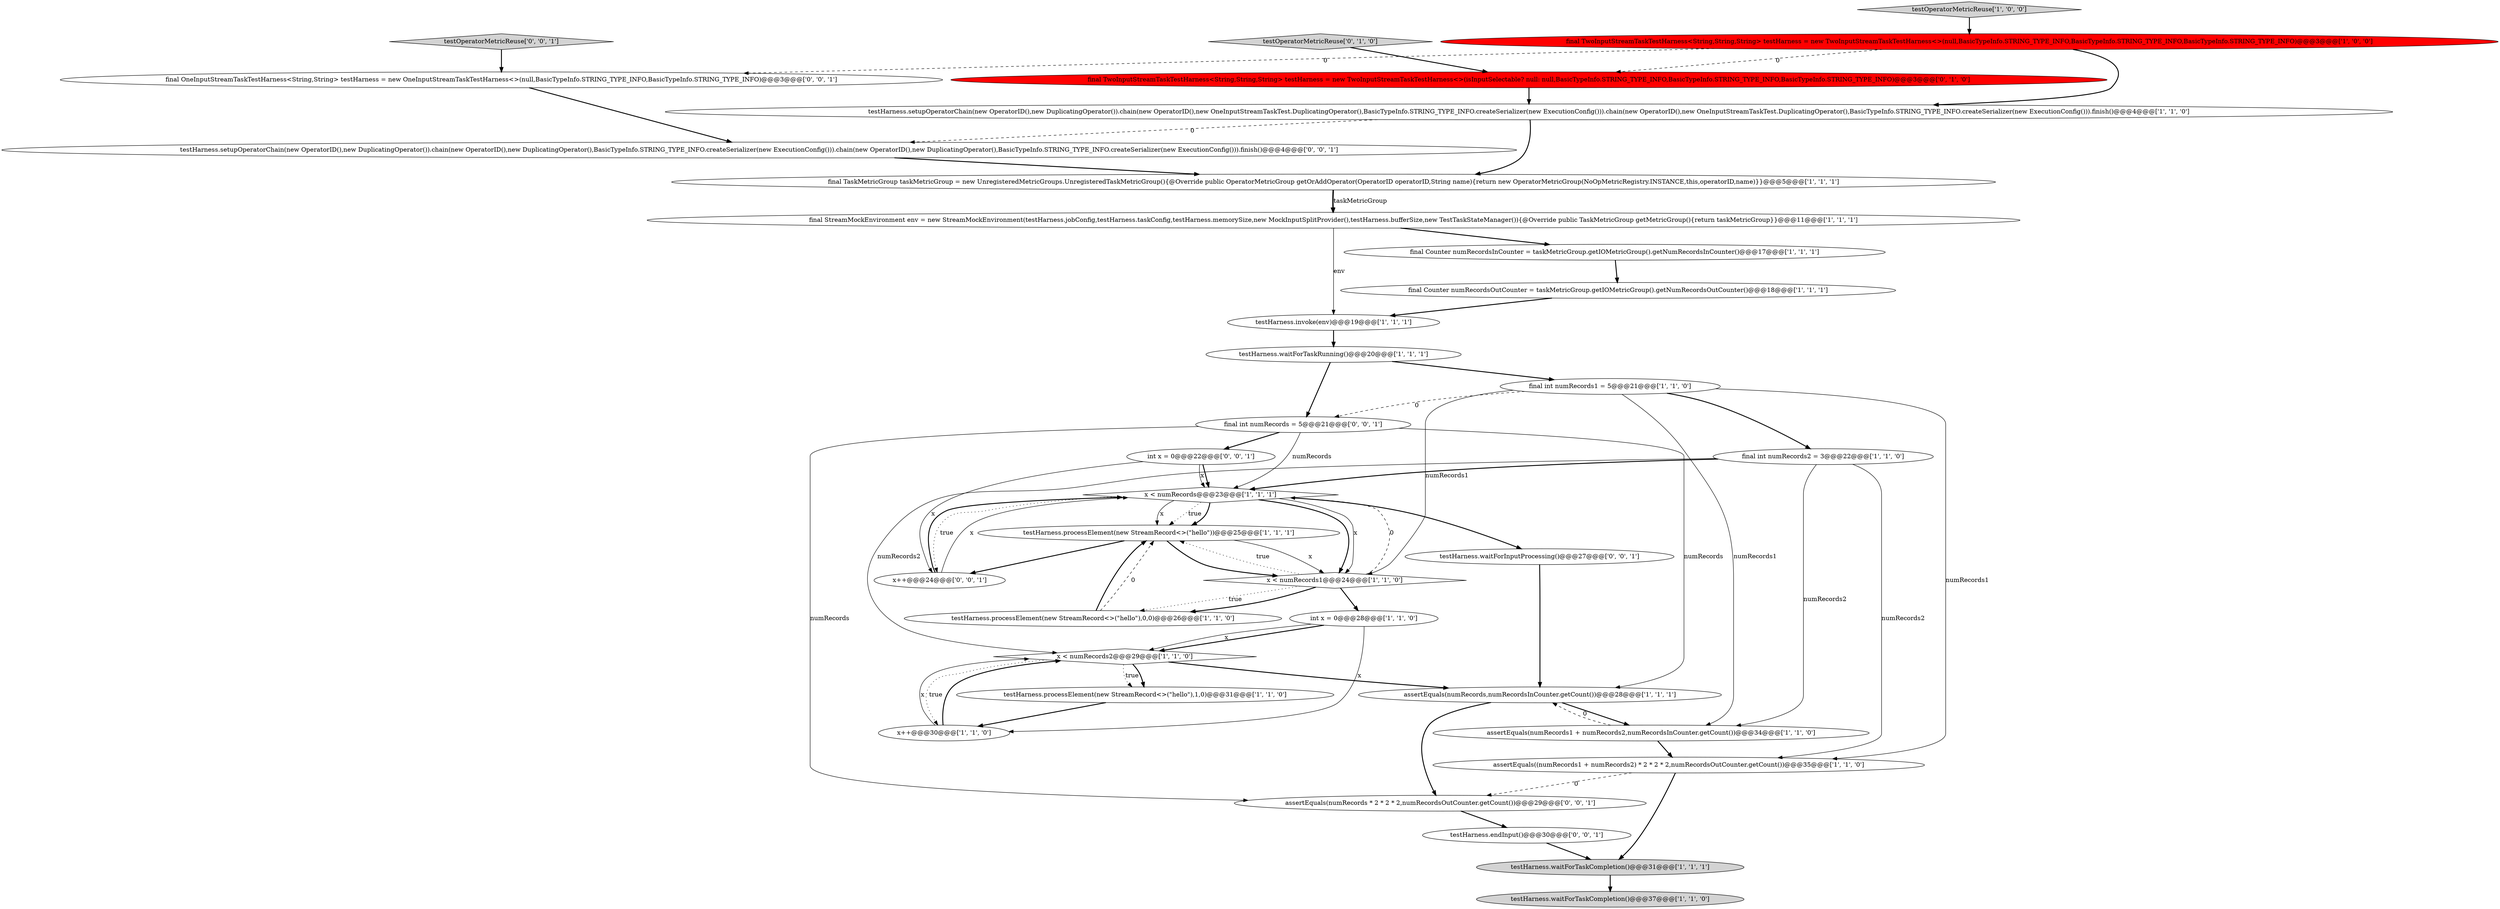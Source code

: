 digraph {
13 [style = filled, label = "testHarness.waitForTaskCompletion()@@@31@@@['1', '1', '1']", fillcolor = lightgray, shape = ellipse image = "AAA0AAABBB1BBB"];
22 [style = filled, label = "x < numRecords2@@@29@@@['1', '1', '0']", fillcolor = white, shape = diamond image = "AAA0AAABBB1BBB"];
23 [style = filled, label = "assertEquals(numRecords1 + numRecords2,numRecordsInCounter.getCount())@@@34@@@['1', '1', '0']", fillcolor = white, shape = ellipse image = "AAA0AAABBB1BBB"];
26 [style = filled, label = "int x = 0@@@22@@@['0', '0', '1']", fillcolor = white, shape = ellipse image = "AAA0AAABBB3BBB"];
1 [style = filled, label = "testHarness.processElement(new StreamRecord<>(\"hello\"))@@@25@@@['1', '1', '1']", fillcolor = white, shape = ellipse image = "AAA0AAABBB1BBB"];
15 [style = filled, label = "final int numRecords1 = 5@@@21@@@['1', '1', '0']", fillcolor = white, shape = ellipse image = "AAA0AAABBB1BBB"];
8 [style = filled, label = "final TaskMetricGroup taskMetricGroup = new UnregisteredMetricGroups.UnregisteredTaskMetricGroup(){@Override public OperatorMetricGroup getOrAddOperator(OperatorID operatorID,String name){return new OperatorMetricGroup(NoOpMetricRegistry.INSTANCE,this,operatorID,name)}}@@@5@@@['1', '1', '1']", fillcolor = white, shape = ellipse image = "AAA0AAABBB1BBB"];
24 [style = filled, label = "final TwoInputStreamTaskTestHarness<String,String,String> testHarness = new TwoInputStreamTaskTestHarness<>(isInputSelectable? null: null,BasicTypeInfo.STRING_TYPE_INFO,BasicTypeInfo.STRING_TYPE_INFO,BasicTypeInfo.STRING_TYPE_INFO)@@@3@@@['0', '1', '0']", fillcolor = red, shape = ellipse image = "AAA1AAABBB2BBB"];
31 [style = filled, label = "assertEquals(numRecords * 2 * 2 * 2,numRecordsOutCounter.getCount())@@@29@@@['0', '0', '1']", fillcolor = white, shape = ellipse image = "AAA0AAABBB3BBB"];
12 [style = filled, label = "assertEquals(numRecords,numRecordsInCounter.getCount())@@@28@@@['1', '1', '1']", fillcolor = white, shape = ellipse image = "AAA0AAABBB1BBB"];
19 [style = filled, label = "x < numRecords@@@23@@@['1', '1', '1']", fillcolor = white, shape = diamond image = "AAA0AAABBB1BBB"];
17 [style = filled, label = "testOperatorMetricReuse['1', '0', '0']", fillcolor = lightgray, shape = diamond image = "AAA0AAABBB1BBB"];
4 [style = filled, label = "final Counter numRecordsInCounter = taskMetricGroup.getIOMetricGroup().getNumRecordsInCounter()@@@17@@@['1', '1', '1']", fillcolor = white, shape = ellipse image = "AAA0AAABBB1BBB"];
14 [style = filled, label = "testHarness.waitForTaskRunning()@@@20@@@['1', '1', '1']", fillcolor = white, shape = ellipse image = "AAA0AAABBB1BBB"];
18 [style = filled, label = "testHarness.processElement(new StreamRecord<>(\"hello\"),1,0)@@@31@@@['1', '1', '0']", fillcolor = white, shape = ellipse image = "AAA0AAABBB1BBB"];
6 [style = filled, label = "int x = 0@@@28@@@['1', '1', '0']", fillcolor = white, shape = ellipse image = "AAA0AAABBB1BBB"];
27 [style = filled, label = "x++@@@24@@@['0', '0', '1']", fillcolor = white, shape = ellipse image = "AAA0AAABBB3BBB"];
33 [style = filled, label = "final int numRecords = 5@@@21@@@['0', '0', '1']", fillcolor = white, shape = ellipse image = "AAA0AAABBB3BBB"];
9 [style = filled, label = "final StreamMockEnvironment env = new StreamMockEnvironment(testHarness.jobConfig,testHarness.taskConfig,testHarness.memorySize,new MockInputSplitProvider(),testHarness.bufferSize,new TestTaskStateManager()){@Override public TaskMetricGroup getMetricGroup(){return taskMetricGroup}}@@@11@@@['1', '1', '1']", fillcolor = white, shape = ellipse image = "AAA0AAABBB1BBB"];
7 [style = filled, label = "final int numRecords2 = 3@@@22@@@['1', '1', '0']", fillcolor = white, shape = ellipse image = "AAA0AAABBB1BBB"];
32 [style = filled, label = "testHarness.endInput()@@@30@@@['0', '0', '1']", fillcolor = white, shape = ellipse image = "AAA0AAABBB3BBB"];
25 [style = filled, label = "testOperatorMetricReuse['0', '1', '0']", fillcolor = lightgray, shape = diamond image = "AAA0AAABBB2BBB"];
21 [style = filled, label = "testHarness.waitForTaskCompletion()@@@37@@@['1', '1', '0']", fillcolor = lightgray, shape = ellipse image = "AAA0AAABBB1BBB"];
30 [style = filled, label = "testHarness.setupOperatorChain(new OperatorID(),new DuplicatingOperator()).chain(new OperatorID(),new DuplicatingOperator(),BasicTypeInfo.STRING_TYPE_INFO.createSerializer(new ExecutionConfig())).chain(new OperatorID(),new DuplicatingOperator(),BasicTypeInfo.STRING_TYPE_INFO.createSerializer(new ExecutionConfig())).finish()@@@4@@@['0', '0', '1']", fillcolor = white, shape = ellipse image = "AAA0AAABBB3BBB"];
29 [style = filled, label = "testOperatorMetricReuse['0', '0', '1']", fillcolor = lightgray, shape = diamond image = "AAA0AAABBB3BBB"];
11 [style = filled, label = "final Counter numRecordsOutCounter = taskMetricGroup.getIOMetricGroup().getNumRecordsOutCounter()@@@18@@@['1', '1', '1']", fillcolor = white, shape = ellipse image = "AAA0AAABBB1BBB"];
16 [style = filled, label = "final TwoInputStreamTaskTestHarness<String,String,String> testHarness = new TwoInputStreamTaskTestHarness<>(null,BasicTypeInfo.STRING_TYPE_INFO,BasicTypeInfo.STRING_TYPE_INFO,BasicTypeInfo.STRING_TYPE_INFO)@@@3@@@['1', '0', '0']", fillcolor = red, shape = ellipse image = "AAA1AAABBB1BBB"];
3 [style = filled, label = "testHarness.invoke(env)@@@19@@@['1', '1', '1']", fillcolor = white, shape = ellipse image = "AAA0AAABBB1BBB"];
20 [style = filled, label = "x++@@@30@@@['1', '1', '0']", fillcolor = white, shape = ellipse image = "AAA0AAABBB1BBB"];
28 [style = filled, label = "testHarness.waitForInputProcessing()@@@27@@@['0', '0', '1']", fillcolor = white, shape = ellipse image = "AAA0AAABBB3BBB"];
34 [style = filled, label = "final OneInputStreamTaskTestHarness<String,String> testHarness = new OneInputStreamTaskTestHarness<>(null,BasicTypeInfo.STRING_TYPE_INFO,BasicTypeInfo.STRING_TYPE_INFO)@@@3@@@['0', '0', '1']", fillcolor = white, shape = ellipse image = "AAA0AAABBB3BBB"];
2 [style = filled, label = "x < numRecords1@@@24@@@['1', '1', '0']", fillcolor = white, shape = diamond image = "AAA0AAABBB1BBB"];
10 [style = filled, label = "testHarness.processElement(new StreamRecord<>(\"hello\"),0,0)@@@26@@@['1', '1', '0']", fillcolor = white, shape = ellipse image = "AAA0AAABBB1BBB"];
0 [style = filled, label = "testHarness.setupOperatorChain(new OperatorID(),new DuplicatingOperator()).chain(new OperatorID(),new OneInputStreamTaskTest.DuplicatingOperator(),BasicTypeInfo.STRING_TYPE_INFO.createSerializer(new ExecutionConfig())).chain(new OperatorID(),new OneInputStreamTaskTest.DuplicatingOperator(),BasicTypeInfo.STRING_TYPE_INFO.createSerializer(new ExecutionConfig())).finish()@@@4@@@['1', '1', '0']", fillcolor = white, shape = ellipse image = "AAA0AAABBB1BBB"];
5 [style = filled, label = "assertEquals((numRecords1 + numRecords2) * 2 * 2 * 2,numRecordsOutCounter.getCount())@@@35@@@['1', '1', '0']", fillcolor = white, shape = ellipse image = "AAA0AAABBB1BBB"];
26->19 [style = solid, label="x"];
19->1 [style = solid, label="x"];
19->1 [style = dotted, label="true"];
16->0 [style = bold, label=""];
2->19 [style = dashed, label="0"];
22->18 [style = dotted, label="true"];
23->5 [style = bold, label=""];
15->7 [style = bold, label=""];
6->22 [style = bold, label=""];
16->24 [style = dashed, label="0"];
2->6 [style = bold, label=""];
24->0 [style = bold, label=""];
26->27 [style = solid, label="x"];
31->32 [style = bold, label=""];
9->4 [style = bold, label=""];
3->14 [style = bold, label=""];
1->27 [style = bold, label=""];
1->2 [style = solid, label="x"];
27->19 [style = solid, label="x"];
19->27 [style = dotted, label="true"];
6->22 [style = solid, label="x"];
33->12 [style = solid, label="numRecords"];
19->2 [style = bold, label=""];
28->12 [style = bold, label=""];
29->34 [style = bold, label=""];
26->19 [style = bold, label=""];
2->10 [style = bold, label=""];
34->30 [style = bold, label=""];
9->3 [style = solid, label="env"];
14->33 [style = bold, label=""];
7->22 [style = solid, label="numRecords2"];
6->20 [style = solid, label="x"];
33->26 [style = bold, label=""];
20->22 [style = bold, label=""];
7->23 [style = solid, label="numRecords2"];
15->2 [style = solid, label="numRecords1"];
16->34 [style = dashed, label="0"];
25->24 [style = bold, label=""];
18->20 [style = bold, label=""];
19->1 [style = bold, label=""];
10->1 [style = dashed, label="0"];
22->18 [style = bold, label=""];
33->19 [style = solid, label="numRecords"];
22->20 [style = dotted, label="true"];
11->3 [style = bold, label=""];
15->23 [style = solid, label="numRecords1"];
2->1 [style = dotted, label="true"];
22->12 [style = bold, label=""];
5->13 [style = bold, label=""];
0->30 [style = dashed, label="0"];
0->8 [style = bold, label=""];
8->9 [style = bold, label=""];
7->5 [style = solid, label="numRecords2"];
15->33 [style = dashed, label="0"];
20->22 [style = solid, label="x"];
5->31 [style = dashed, label="0"];
14->15 [style = bold, label=""];
1->2 [style = bold, label=""];
12->23 [style = bold, label=""];
27->19 [style = bold, label=""];
19->28 [style = bold, label=""];
15->5 [style = solid, label="numRecords1"];
30->8 [style = bold, label=""];
32->13 [style = bold, label=""];
4->11 [style = bold, label=""];
10->1 [style = bold, label=""];
13->21 [style = bold, label=""];
8->9 [style = solid, label="taskMetricGroup"];
7->19 [style = bold, label=""];
23->12 [style = dashed, label="0"];
12->31 [style = bold, label=""];
17->16 [style = bold, label=""];
2->10 [style = dotted, label="true"];
19->2 [style = solid, label="x"];
33->31 [style = solid, label="numRecords"];
}
